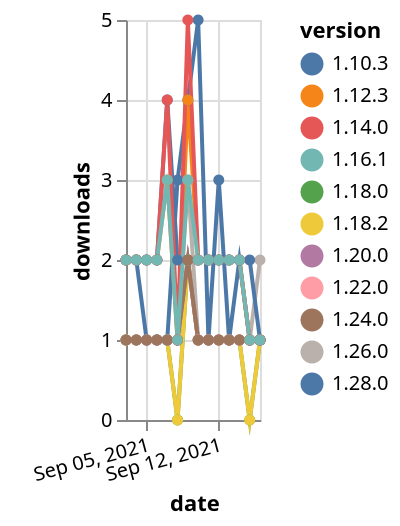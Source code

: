 {"$schema": "https://vega.github.io/schema/vega-lite/v5.json", "description": "A simple bar chart with embedded data.", "data": {"values": [{"date": "2021-09-03", "total": 278, "delta": 1, "version": "1.18.0"}, {"date": "2021-09-04", "total": 279, "delta": 1, "version": "1.18.0"}, {"date": "2021-09-05", "total": 280, "delta": 1, "version": "1.18.0"}, {"date": "2021-09-06", "total": 281, "delta": 1, "version": "1.18.0"}, {"date": "2021-09-07", "total": 282, "delta": 1, "version": "1.18.0"}, {"date": "2021-09-08", "total": 282, "delta": 0, "version": "1.18.0"}, {"date": "2021-09-09", "total": 284, "delta": 2, "version": "1.18.0"}, {"date": "2021-09-10", "total": 285, "delta": 1, "version": "1.18.0"}, {"date": "2021-09-11", "total": 286, "delta": 1, "version": "1.18.0"}, {"date": "2021-09-12", "total": 287, "delta": 1, "version": "1.18.0"}, {"date": "2021-09-13", "total": 288, "delta": 1, "version": "1.18.0"}, {"date": "2021-09-14", "total": 289, "delta": 1, "version": "1.18.0"}, {"date": "2021-09-15", "total": 289, "delta": 0, "version": "1.18.0"}, {"date": "2021-09-16", "total": 290, "delta": 1, "version": "1.18.0"}, {"date": "2021-09-03", "total": 268, "delta": 1, "version": "1.22.0"}, {"date": "2021-09-04", "total": 269, "delta": 1, "version": "1.22.0"}, {"date": "2021-09-05", "total": 270, "delta": 1, "version": "1.22.0"}, {"date": "2021-09-06", "total": 271, "delta": 1, "version": "1.22.0"}, {"date": "2021-09-07", "total": 272, "delta": 1, "version": "1.22.0"}, {"date": "2021-09-08", "total": 273, "delta": 1, "version": "1.22.0"}, {"date": "2021-09-09", "total": 275, "delta": 2, "version": "1.22.0"}, {"date": "2021-09-10", "total": 276, "delta": 1, "version": "1.22.0"}, {"date": "2021-09-11", "total": 277, "delta": 1, "version": "1.22.0"}, {"date": "2021-09-12", "total": 278, "delta": 1, "version": "1.22.0"}, {"date": "2021-09-13", "total": 279, "delta": 1, "version": "1.22.0"}, {"date": "2021-09-14", "total": 280, "delta": 1, "version": "1.22.0"}, {"date": "2021-09-15", "total": 281, "delta": 1, "version": "1.22.0"}, {"date": "2021-09-16", "total": 282, "delta": 1, "version": "1.22.0"}, {"date": "2021-09-03", "total": 313, "delta": 1, "version": "1.18.2"}, {"date": "2021-09-04", "total": 314, "delta": 1, "version": "1.18.2"}, {"date": "2021-09-05", "total": 315, "delta": 1, "version": "1.18.2"}, {"date": "2021-09-06", "total": 316, "delta": 1, "version": "1.18.2"}, {"date": "2021-09-07", "total": 317, "delta": 1, "version": "1.18.2"}, {"date": "2021-09-08", "total": 317, "delta": 0, "version": "1.18.2"}, {"date": "2021-09-09", "total": 319, "delta": 2, "version": "1.18.2"}, {"date": "2021-09-10", "total": 320, "delta": 1, "version": "1.18.2"}, {"date": "2021-09-11", "total": 321, "delta": 1, "version": "1.18.2"}, {"date": "2021-09-12", "total": 322, "delta": 1, "version": "1.18.2"}, {"date": "2021-09-13", "total": 323, "delta": 1, "version": "1.18.2"}, {"date": "2021-09-14", "total": 324, "delta": 1, "version": "1.18.2"}, {"date": "2021-09-15", "total": 324, "delta": 0, "version": "1.18.2"}, {"date": "2021-09-16", "total": 325, "delta": 1, "version": "1.18.2"}, {"date": "2021-09-03", "total": 132, "delta": 2, "version": "1.28.0"}, {"date": "2021-09-04", "total": 134, "delta": 2, "version": "1.28.0"}, {"date": "2021-09-05", "total": 135, "delta": 1, "version": "1.28.0"}, {"date": "2021-09-06", "total": 136, "delta": 1, "version": "1.28.0"}, {"date": "2021-09-07", "total": 137, "delta": 1, "version": "1.28.0"}, {"date": "2021-09-08", "total": 140, "delta": 3, "version": "1.28.0"}, {"date": "2021-09-09", "total": 144, "delta": 4, "version": "1.28.0"}, {"date": "2021-09-10", "total": 149, "delta": 5, "version": "1.28.0"}, {"date": "2021-09-11", "total": 150, "delta": 1, "version": "1.28.0"}, {"date": "2021-09-12", "total": 153, "delta": 3, "version": "1.28.0"}, {"date": "2021-09-13", "total": 154, "delta": 1, "version": "1.28.0"}, {"date": "2021-09-14", "total": 156, "delta": 2, "version": "1.28.0"}, {"date": "2021-09-15", "total": 157, "delta": 1, "version": "1.28.0"}, {"date": "2021-09-16", "total": 158, "delta": 1, "version": "1.28.0"}, {"date": "2021-09-03", "total": 247, "delta": 1, "version": "1.26.0"}, {"date": "2021-09-04", "total": 248, "delta": 1, "version": "1.26.0"}, {"date": "2021-09-05", "total": 249, "delta": 1, "version": "1.26.0"}, {"date": "2021-09-06", "total": 250, "delta": 1, "version": "1.26.0"}, {"date": "2021-09-07", "total": 251, "delta": 1, "version": "1.26.0"}, {"date": "2021-09-08", "total": 252, "delta": 1, "version": "1.26.0"}, {"date": "2021-09-09", "total": 255, "delta": 3, "version": "1.26.0"}, {"date": "2021-09-10", "total": 256, "delta": 1, "version": "1.26.0"}, {"date": "2021-09-11", "total": 257, "delta": 1, "version": "1.26.0"}, {"date": "2021-09-12", "total": 258, "delta": 1, "version": "1.26.0"}, {"date": "2021-09-13", "total": 259, "delta": 1, "version": "1.26.0"}, {"date": "2021-09-14", "total": 260, "delta": 1, "version": "1.26.0"}, {"date": "2021-09-15", "total": 261, "delta": 1, "version": "1.26.0"}, {"date": "2021-09-16", "total": 263, "delta": 2, "version": "1.26.0"}, {"date": "2021-09-03", "total": 2781, "delta": 2, "version": "1.12.3"}, {"date": "2021-09-04", "total": 2783, "delta": 2, "version": "1.12.3"}, {"date": "2021-09-05", "total": 2785, "delta": 2, "version": "1.12.3"}, {"date": "2021-09-06", "total": 2787, "delta": 2, "version": "1.12.3"}, {"date": "2021-09-07", "total": 2790, "delta": 3, "version": "1.12.3"}, {"date": "2021-09-08", "total": 2791, "delta": 1, "version": "1.12.3"}, {"date": "2021-09-09", "total": 2795, "delta": 4, "version": "1.12.3"}, {"date": "2021-09-10", "total": 2797, "delta": 2, "version": "1.12.3"}, {"date": "2021-09-11", "total": 2799, "delta": 2, "version": "1.12.3"}, {"date": "2021-09-12", "total": 2801, "delta": 2, "version": "1.12.3"}, {"date": "2021-09-13", "total": 2803, "delta": 2, "version": "1.12.3"}, {"date": "2021-09-14", "total": 2805, "delta": 2, "version": "1.12.3"}, {"date": "2021-09-15", "total": 2806, "delta": 1, "version": "1.12.3"}, {"date": "2021-09-16", "total": 2807, "delta": 1, "version": "1.12.3"}, {"date": "2021-09-03", "total": 220, "delta": 1, "version": "1.20.0"}, {"date": "2021-09-04", "total": 221, "delta": 1, "version": "1.20.0"}, {"date": "2021-09-05", "total": 222, "delta": 1, "version": "1.20.0"}, {"date": "2021-09-06", "total": 223, "delta": 1, "version": "1.20.0"}, {"date": "2021-09-07", "total": 224, "delta": 1, "version": "1.20.0"}, {"date": "2021-09-08", "total": 225, "delta": 1, "version": "1.20.0"}, {"date": "2021-09-09", "total": 227, "delta": 2, "version": "1.20.0"}, {"date": "2021-09-10", "total": 228, "delta": 1, "version": "1.20.0"}, {"date": "2021-09-11", "total": 229, "delta": 1, "version": "1.20.0"}, {"date": "2021-09-12", "total": 230, "delta": 1, "version": "1.20.0"}, {"date": "2021-09-13", "total": 231, "delta": 1, "version": "1.20.0"}, {"date": "2021-09-14", "total": 232, "delta": 1, "version": "1.20.0"}, {"date": "2021-09-15", "total": 233, "delta": 1, "version": "1.20.0"}, {"date": "2021-09-16", "total": 234, "delta": 1, "version": "1.20.0"}, {"date": "2021-09-03", "total": 3224, "delta": 2, "version": "1.10.3"}, {"date": "2021-09-04", "total": 3226, "delta": 2, "version": "1.10.3"}, {"date": "2021-09-05", "total": 3228, "delta": 2, "version": "1.10.3"}, {"date": "2021-09-06", "total": 3230, "delta": 2, "version": "1.10.3"}, {"date": "2021-09-07", "total": 3234, "delta": 4, "version": "1.10.3"}, {"date": "2021-09-08", "total": 3236, "delta": 2, "version": "1.10.3"}, {"date": "2021-09-09", "total": 3238, "delta": 2, "version": "1.10.3"}, {"date": "2021-09-10", "total": 3240, "delta": 2, "version": "1.10.3"}, {"date": "2021-09-11", "total": 3242, "delta": 2, "version": "1.10.3"}, {"date": "2021-09-12", "total": 3244, "delta": 2, "version": "1.10.3"}, {"date": "2021-09-13", "total": 3246, "delta": 2, "version": "1.10.3"}, {"date": "2021-09-14", "total": 3248, "delta": 2, "version": "1.10.3"}, {"date": "2021-09-15", "total": 3250, "delta": 2, "version": "1.10.3"}, {"date": "2021-09-16", "total": 3251, "delta": 1, "version": "1.10.3"}, {"date": "2021-09-03", "total": 202, "delta": 1, "version": "1.24.0"}, {"date": "2021-09-04", "total": 203, "delta": 1, "version": "1.24.0"}, {"date": "2021-09-05", "total": 204, "delta": 1, "version": "1.24.0"}, {"date": "2021-09-06", "total": 205, "delta": 1, "version": "1.24.0"}, {"date": "2021-09-07", "total": 206, "delta": 1, "version": "1.24.0"}, {"date": "2021-09-08", "total": 207, "delta": 1, "version": "1.24.0"}, {"date": "2021-09-09", "total": 209, "delta": 2, "version": "1.24.0"}, {"date": "2021-09-10", "total": 210, "delta": 1, "version": "1.24.0"}, {"date": "2021-09-11", "total": 211, "delta": 1, "version": "1.24.0"}, {"date": "2021-09-12", "total": 212, "delta": 1, "version": "1.24.0"}, {"date": "2021-09-13", "total": 213, "delta": 1, "version": "1.24.0"}, {"date": "2021-09-14", "total": 214, "delta": 1, "version": "1.24.0"}, {"date": "2021-09-15", "total": 215, "delta": 1, "version": "1.24.0"}, {"date": "2021-09-16", "total": 216, "delta": 1, "version": "1.24.0"}, {"date": "2021-09-03", "total": 3953, "delta": 2, "version": "1.14.0"}, {"date": "2021-09-04", "total": 3955, "delta": 2, "version": "1.14.0"}, {"date": "2021-09-05", "total": 3957, "delta": 2, "version": "1.14.0"}, {"date": "2021-09-06", "total": 3959, "delta": 2, "version": "1.14.0"}, {"date": "2021-09-07", "total": 3963, "delta": 4, "version": "1.14.0"}, {"date": "2021-09-08", "total": 3964, "delta": 1, "version": "1.14.0"}, {"date": "2021-09-09", "total": 3969, "delta": 5, "version": "1.14.0"}, {"date": "2021-09-10", "total": 3971, "delta": 2, "version": "1.14.0"}, {"date": "2021-09-11", "total": 3973, "delta": 2, "version": "1.14.0"}, {"date": "2021-09-12", "total": 3975, "delta": 2, "version": "1.14.0"}, {"date": "2021-09-13", "total": 3977, "delta": 2, "version": "1.14.0"}, {"date": "2021-09-14", "total": 3979, "delta": 2, "version": "1.14.0"}, {"date": "2021-09-15", "total": 3980, "delta": 1, "version": "1.14.0"}, {"date": "2021-09-16", "total": 3981, "delta": 1, "version": "1.14.0"}, {"date": "2021-09-03", "total": 2276, "delta": 2, "version": "1.16.1"}, {"date": "2021-09-04", "total": 2278, "delta": 2, "version": "1.16.1"}, {"date": "2021-09-05", "total": 2280, "delta": 2, "version": "1.16.1"}, {"date": "2021-09-06", "total": 2282, "delta": 2, "version": "1.16.1"}, {"date": "2021-09-07", "total": 2285, "delta": 3, "version": "1.16.1"}, {"date": "2021-09-08", "total": 2286, "delta": 1, "version": "1.16.1"}, {"date": "2021-09-09", "total": 2289, "delta": 3, "version": "1.16.1"}, {"date": "2021-09-10", "total": 2291, "delta": 2, "version": "1.16.1"}, {"date": "2021-09-11", "total": 2293, "delta": 2, "version": "1.16.1"}, {"date": "2021-09-12", "total": 2295, "delta": 2, "version": "1.16.1"}, {"date": "2021-09-13", "total": 2297, "delta": 2, "version": "1.16.1"}, {"date": "2021-09-14", "total": 2299, "delta": 2, "version": "1.16.1"}, {"date": "2021-09-15", "total": 2300, "delta": 1, "version": "1.16.1"}, {"date": "2021-09-16", "total": 2301, "delta": 1, "version": "1.16.1"}]}, "width": "container", "mark": {"type": "line", "point": {"filled": true}}, "encoding": {"x": {"field": "date", "type": "temporal", "timeUnit": "yearmonthdate", "title": "date", "axis": {"labelAngle": -15}}, "y": {"field": "delta", "type": "quantitative", "title": "downloads"}, "color": {"field": "version", "type": "nominal"}, "tooltip": {"field": "delta"}}}